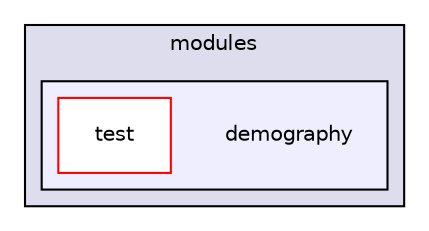 digraph "quetzal/modules/demography" {
  compound=true
  node [ fontsize="10", fontname="Helvetica"];
  edge [ labelfontsize="10", labelfontname="Helvetica"];
  subgraph clusterdir_452d8c588a01d0d9b6358ca147e46c83 {
    graph [ bgcolor="#ddddee", pencolor="black", label="modules" fontname="Helvetica", fontsize="10", URL="dir_452d8c588a01d0d9b6358ca147e46c83.html"]
  subgraph clusterdir_10c02517bd80d8c8f119ab39d5581651 {
    graph [ bgcolor="#eeeeff", pencolor="black", label="" URL="dir_10c02517bd80d8c8f119ab39d5581651.html"];
    dir_10c02517bd80d8c8f119ab39d5581651 [shape=plaintext label="demography"];
    dir_01f779851d3ad90c202093140b80f55c [shape=box label="test" color="red" fillcolor="white" style="filled" URL="dir_01f779851d3ad90c202093140b80f55c.html"];
  }
  }
}
